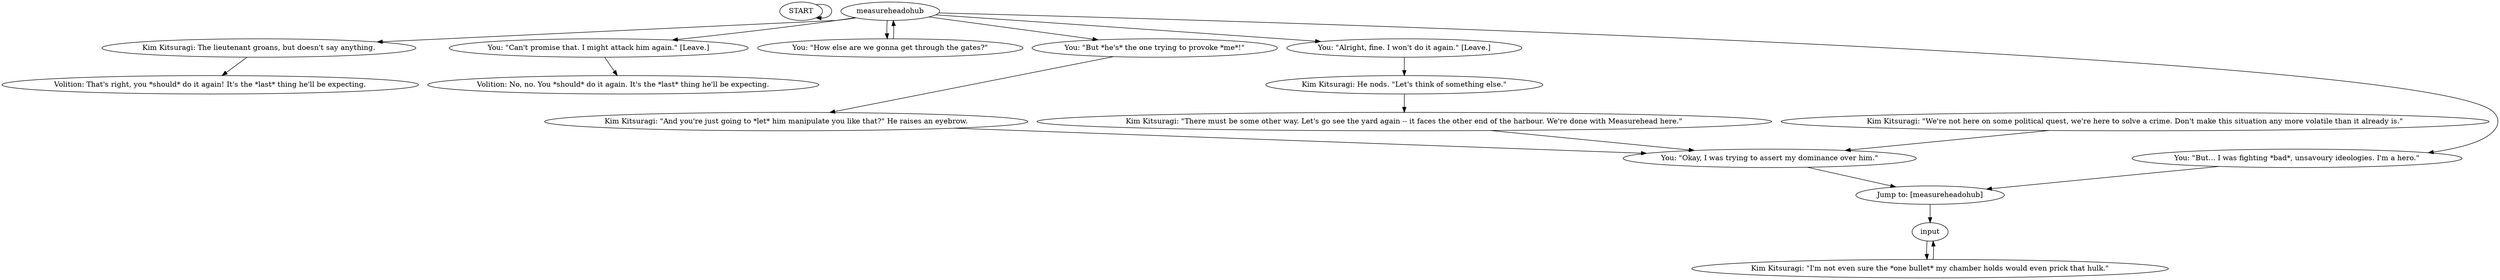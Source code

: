 # KIM SWITCH / FIGHT FAILURE
# Kim's reaction to You trying to punch Measurehead and failing at it.
# ==================================================
digraph G {
	  0 [label="START"];
	  1 [label="input"];
	  2 [label="measureheadohub"];
	  3 [label="Kim Kitsuragi: \"There must be some other way. Let's go see the yard again -- it faces the other end of the harbour. We're done with Measurehead here.\""];
	  4 [label="Volition: No, no. You *should* do it again. It's the *last* thing he'll be expecting."];
	  5 [label="Kim Kitsuragi: The lieutenant groans, but doesn't say anything."];
	  6 [label="You: \"Okay, I was trying to assert my dominance over him.\""];
	  7 [label="Jump to: [measureheadohub]"];
	  8 [label="Kim Kitsuragi: \"We're not here on some political quest, we're here to solve a crime. Don't make this situation any more volatile than it already is.\""];
	  9 [label="You: \"Can't promise that. I might attack him again.\" [Leave.]"];
	  10 [label="Kim Kitsuragi: He nods. \"Let's think of something else.\""];
	  11 [label="Kim Kitsuragi: \"I'm not even sure the *one bullet* my chamber holds would even prick that hulk.\""];
	  12 [label="Kim Kitsuragi: \"And you're just going to *let* him manipulate you like that?\" He raises an eyebrow."];
	  13 [label="You: \"How else are we gonna get through the gates?\""];
	  14 [label="Volition: That's right, you *should* do it again! It's the *last* thing he'll be expecting."];
	  15 [label="You: \"But *he's* the one trying to provoke *me*!\""];
	  16 [label="You: \"Alright, fine. I won't do it again.\" [Leave.]"];
	  17 [label="You: \"But... I was fighting *bad*, unsavoury ideologies. I'm a hero.\""];
	  0 -> 0
	  1 -> 11
	  2 -> 5
	  2 -> 9
	  2 -> 13
	  2 -> 15
	  2 -> 16
	  2 -> 17
	  3 -> 6
	  5 -> 14
	  6 -> 7
	  7 -> 1
	  8 -> 6
	  9 -> 4
	  10 -> 3
	  11 -> 1
	  12 -> 6
	  13 -> 2
	  15 -> 12
	  16 -> 10
	  17 -> 7
}

